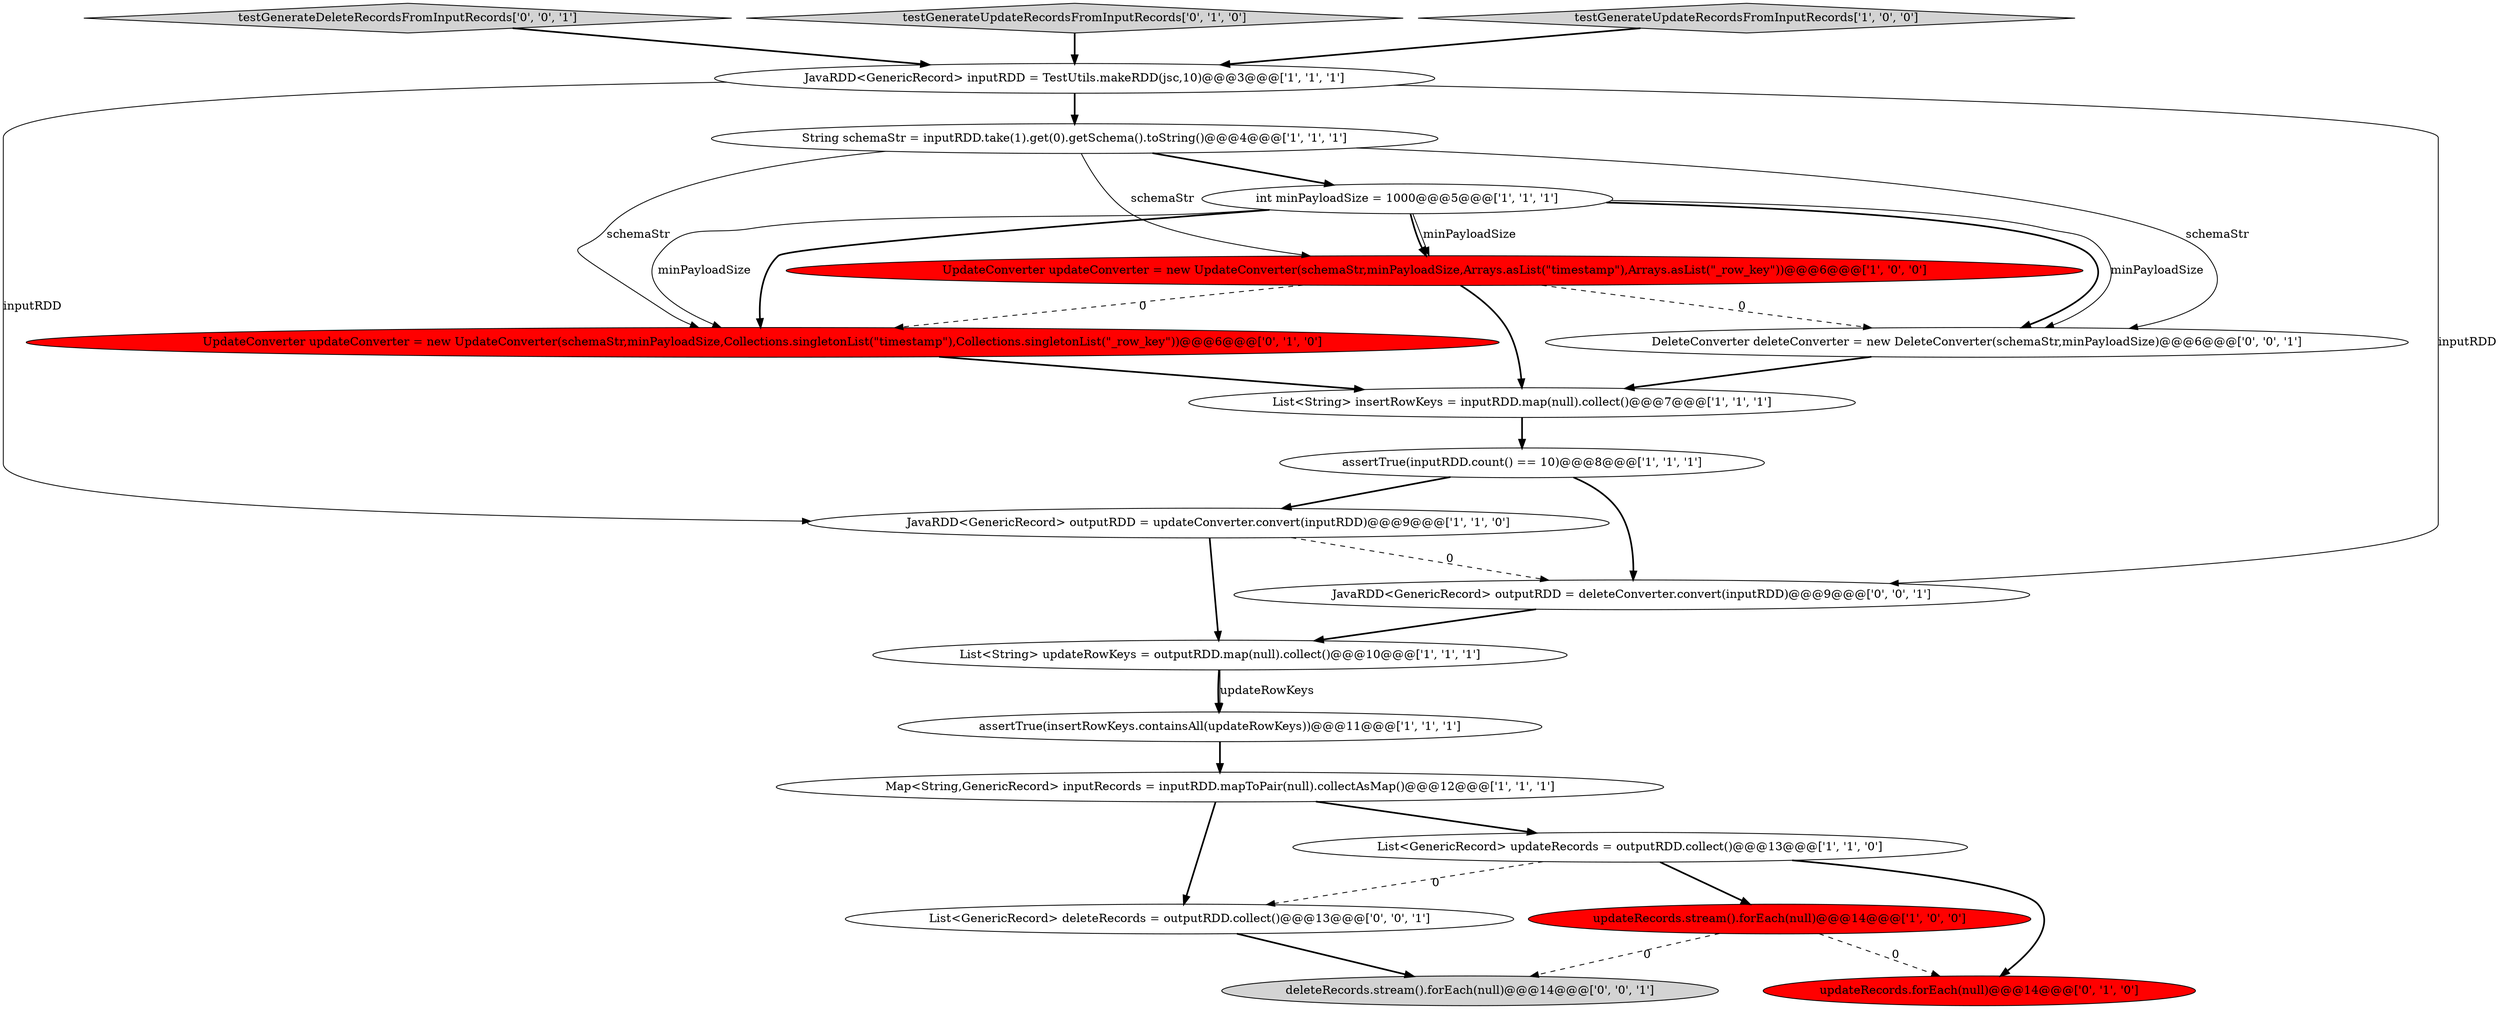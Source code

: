 digraph {
3 [style = filled, label = "String schemaStr = inputRDD.take(1).get(0).getSchema().toString()@@@4@@@['1', '1', '1']", fillcolor = white, shape = ellipse image = "AAA0AAABBB1BBB"];
0 [style = filled, label = "int minPayloadSize = 1000@@@5@@@['1', '1', '1']", fillcolor = white, shape = ellipse image = "AAA0AAABBB1BBB"];
19 [style = filled, label = "DeleteConverter deleteConverter = new DeleteConverter(schemaStr,minPayloadSize)@@@6@@@['0', '0', '1']", fillcolor = white, shape = ellipse image = "AAA0AAABBB3BBB"];
18 [style = filled, label = "deleteRecords.stream().forEach(null)@@@14@@@['0', '0', '1']", fillcolor = lightgray, shape = ellipse image = "AAA0AAABBB3BBB"];
17 [style = filled, label = "testGenerateDeleteRecordsFromInputRecords['0', '0', '1']", fillcolor = lightgray, shape = diamond image = "AAA0AAABBB3BBB"];
4 [style = filled, label = "JavaRDD<GenericRecord> outputRDD = updateConverter.convert(inputRDD)@@@9@@@['1', '1', '0']", fillcolor = white, shape = ellipse image = "AAA0AAABBB1BBB"];
11 [style = filled, label = "Map<String,GenericRecord> inputRecords = inputRDD.mapToPair(null).collectAsMap()@@@12@@@['1', '1', '1']", fillcolor = white, shape = ellipse image = "AAA0AAABBB1BBB"];
1 [style = filled, label = "JavaRDD<GenericRecord> inputRDD = TestUtils.makeRDD(jsc,10)@@@3@@@['1', '1', '1']", fillcolor = white, shape = ellipse image = "AAA0AAABBB1BBB"];
15 [style = filled, label = "testGenerateUpdateRecordsFromInputRecords['0', '1', '0']", fillcolor = lightgray, shape = diamond image = "AAA0AAABBB2BBB"];
5 [style = filled, label = "List<String> updateRowKeys = outputRDD.map(null).collect()@@@10@@@['1', '1', '1']", fillcolor = white, shape = ellipse image = "AAA0AAABBB1BBB"];
14 [style = filled, label = "UpdateConverter updateConverter = new UpdateConverter(schemaStr,minPayloadSize,Collections.singletonList(\"timestamp\"),Collections.singletonList(\"_row_key\"))@@@6@@@['0', '1', '0']", fillcolor = red, shape = ellipse image = "AAA1AAABBB2BBB"];
9 [style = filled, label = "assertTrue(inputRDD.count() == 10)@@@8@@@['1', '1', '1']", fillcolor = white, shape = ellipse image = "AAA0AAABBB1BBB"];
10 [style = filled, label = "assertTrue(insertRowKeys.containsAll(updateRowKeys))@@@11@@@['1', '1', '1']", fillcolor = white, shape = ellipse image = "AAA0AAABBB1BBB"];
12 [style = filled, label = "updateRecords.stream().forEach(null)@@@14@@@['1', '0', '0']", fillcolor = red, shape = ellipse image = "AAA1AAABBB1BBB"];
13 [style = filled, label = "updateRecords.forEach(null)@@@14@@@['0', '1', '0']", fillcolor = red, shape = ellipse image = "AAA1AAABBB2BBB"];
16 [style = filled, label = "List<GenericRecord> deleteRecords = outputRDD.collect()@@@13@@@['0', '0', '1']", fillcolor = white, shape = ellipse image = "AAA0AAABBB3BBB"];
2 [style = filled, label = "testGenerateUpdateRecordsFromInputRecords['1', '0', '0']", fillcolor = lightgray, shape = diamond image = "AAA0AAABBB1BBB"];
6 [style = filled, label = "UpdateConverter updateConverter = new UpdateConverter(schemaStr,minPayloadSize,Arrays.asList(\"timestamp\"),Arrays.asList(\"_row_key\"))@@@6@@@['1', '0', '0']", fillcolor = red, shape = ellipse image = "AAA1AAABBB1BBB"];
7 [style = filled, label = "List<GenericRecord> updateRecords = outputRDD.collect()@@@13@@@['1', '1', '0']", fillcolor = white, shape = ellipse image = "AAA0AAABBB1BBB"];
8 [style = filled, label = "List<String> insertRowKeys = inputRDD.map(null).collect()@@@7@@@['1', '1', '1']", fillcolor = white, shape = ellipse image = "AAA0AAABBB1BBB"];
20 [style = filled, label = "JavaRDD<GenericRecord> outputRDD = deleteConverter.convert(inputRDD)@@@9@@@['0', '0', '1']", fillcolor = white, shape = ellipse image = "AAA0AAABBB3BBB"];
7->13 [style = bold, label=""];
11->16 [style = bold, label=""];
5->10 [style = bold, label=""];
16->18 [style = bold, label=""];
5->10 [style = solid, label="updateRowKeys"];
17->1 [style = bold, label=""];
0->6 [style = bold, label=""];
7->12 [style = bold, label=""];
0->19 [style = bold, label=""];
2->1 [style = bold, label=""];
0->6 [style = solid, label="minPayloadSize"];
3->19 [style = solid, label="schemaStr"];
7->16 [style = dashed, label="0"];
9->4 [style = bold, label=""];
0->19 [style = solid, label="minPayloadSize"];
1->3 [style = bold, label=""];
9->20 [style = bold, label=""];
3->14 [style = solid, label="schemaStr"];
6->14 [style = dashed, label="0"];
0->14 [style = solid, label="minPayloadSize"];
19->8 [style = bold, label=""];
3->0 [style = bold, label=""];
20->5 [style = bold, label=""];
0->14 [style = bold, label=""];
10->11 [style = bold, label=""];
4->20 [style = dashed, label="0"];
3->6 [style = solid, label="schemaStr"];
6->8 [style = bold, label=""];
6->19 [style = dashed, label="0"];
8->9 [style = bold, label=""];
12->18 [style = dashed, label="0"];
14->8 [style = bold, label=""];
12->13 [style = dashed, label="0"];
1->20 [style = solid, label="inputRDD"];
4->5 [style = bold, label=""];
11->7 [style = bold, label=""];
1->4 [style = solid, label="inputRDD"];
15->1 [style = bold, label=""];
}
